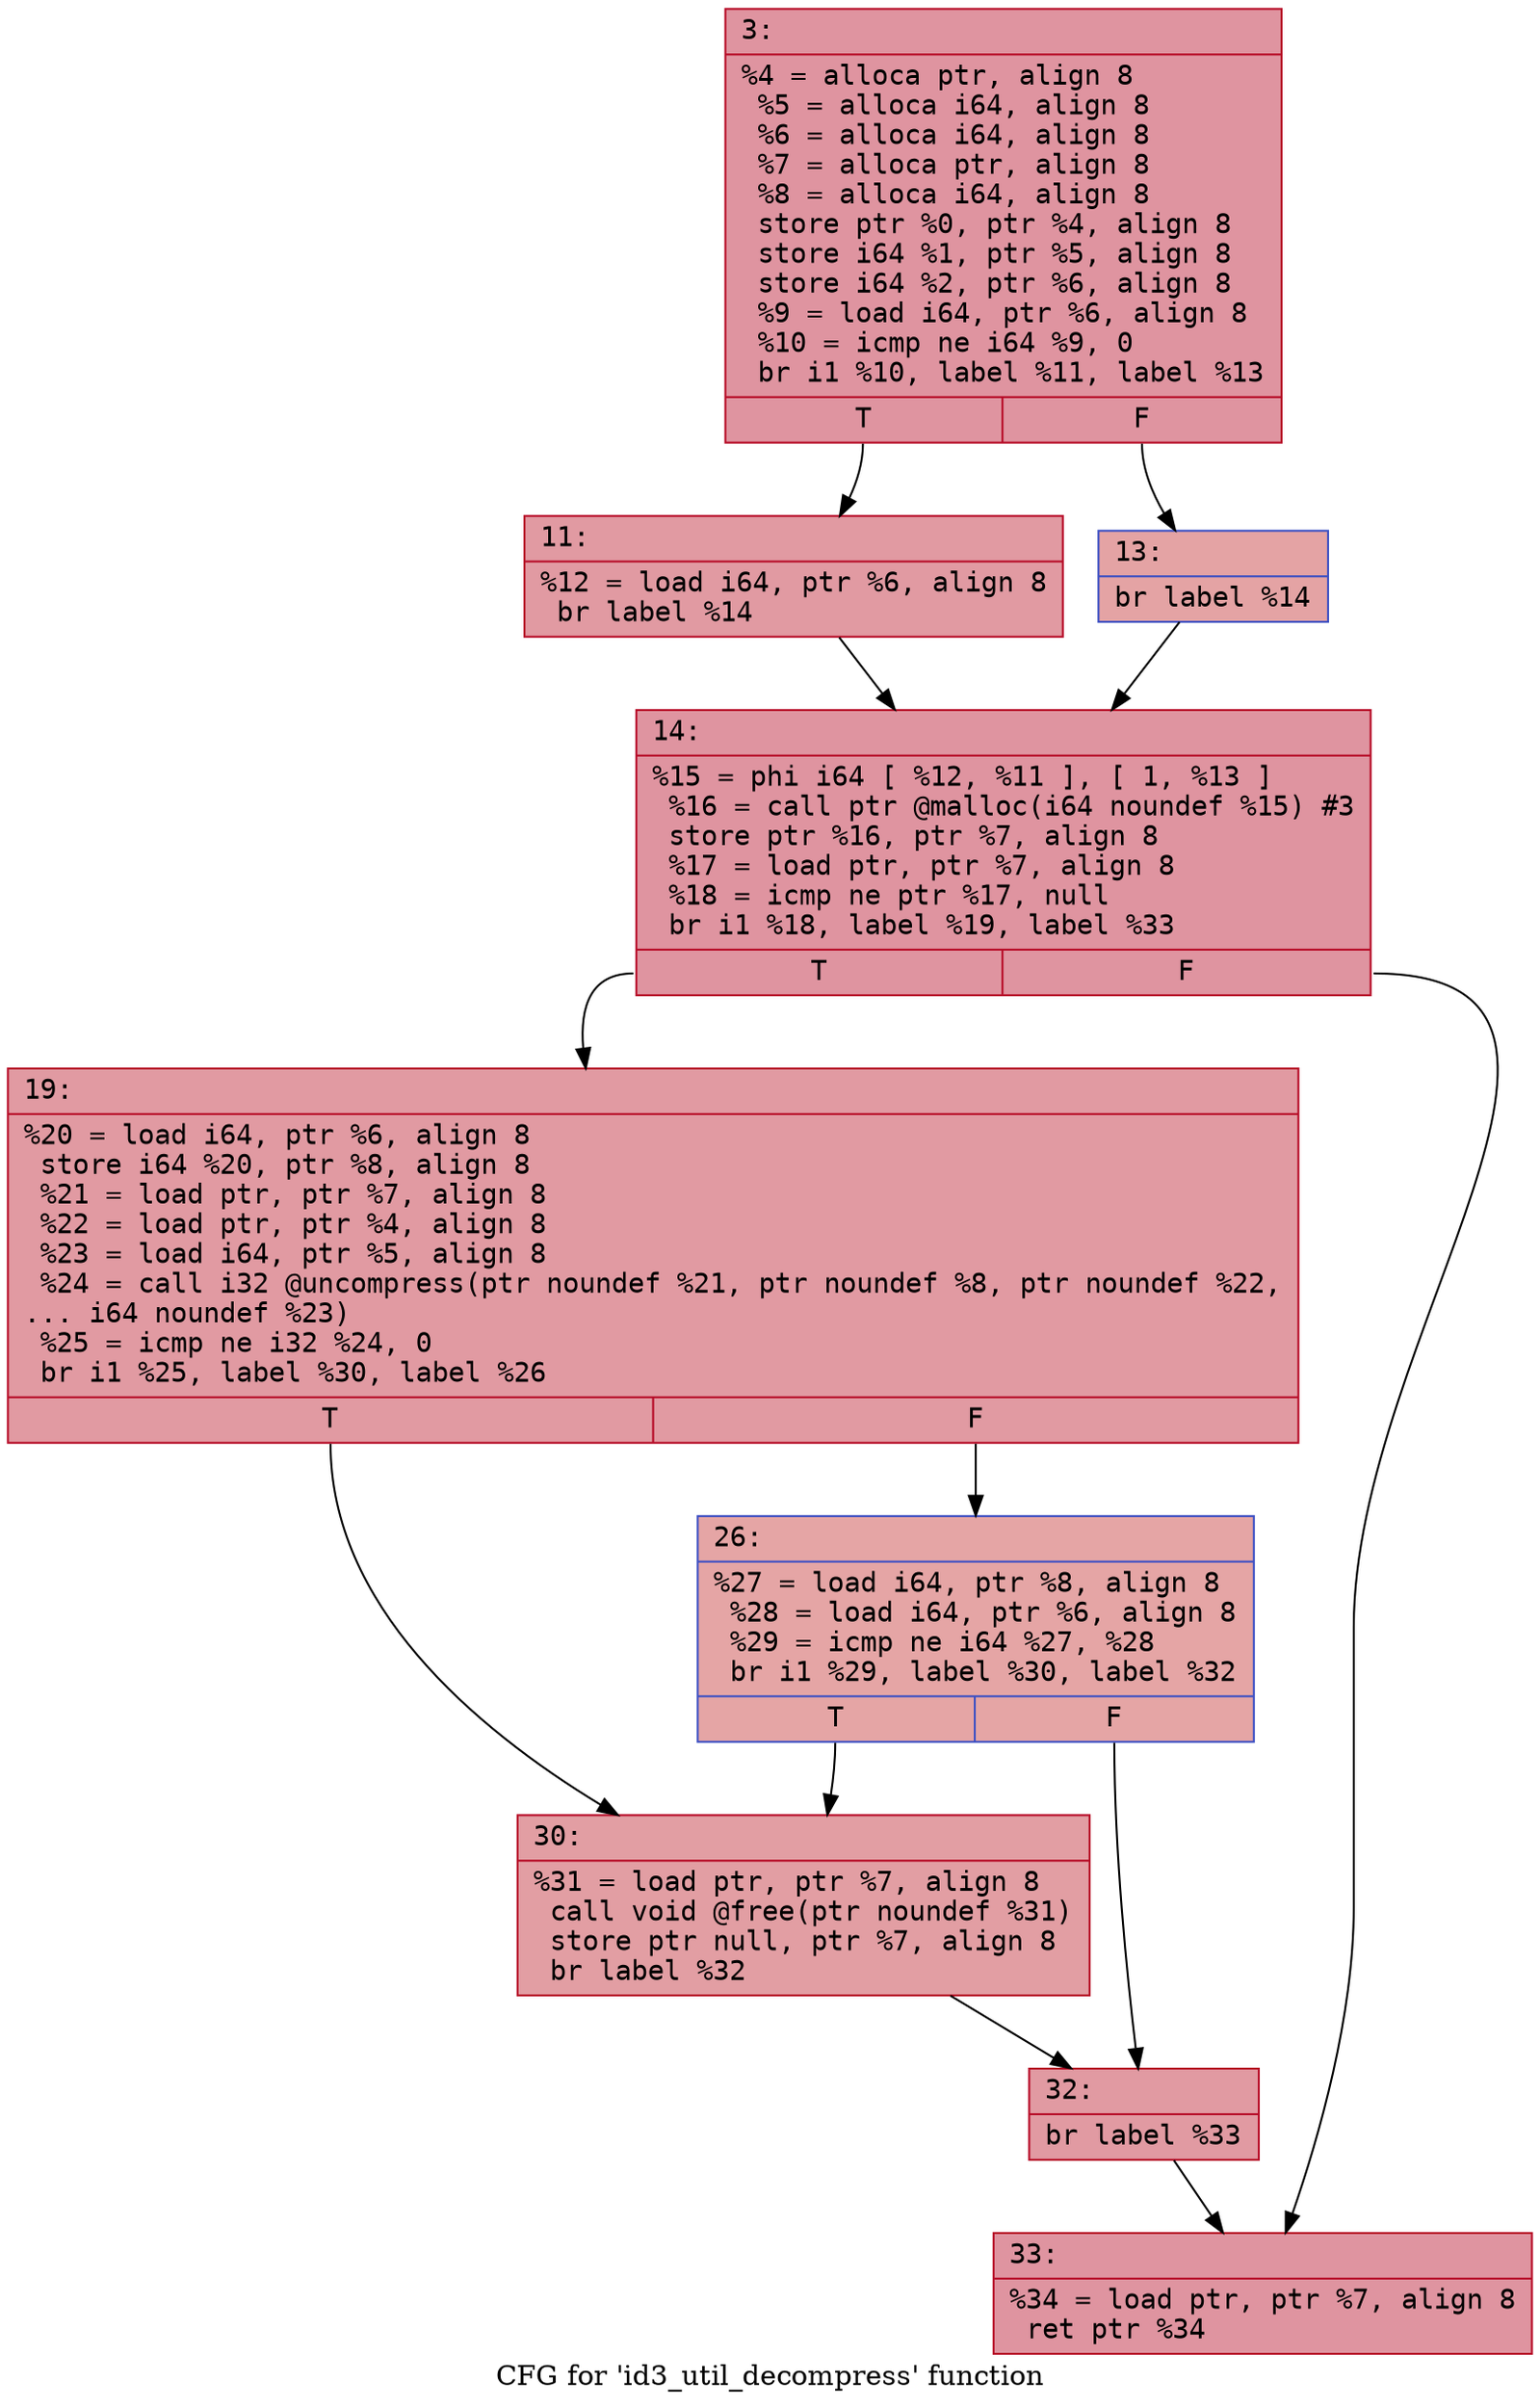 digraph "CFG for 'id3_util_decompress' function" {
	label="CFG for 'id3_util_decompress' function";

	Node0x60000048abc0 [shape=record,color="#b70d28ff", style=filled, fillcolor="#b70d2870" fontname="Courier",label="{3:\l|  %4 = alloca ptr, align 8\l  %5 = alloca i64, align 8\l  %6 = alloca i64, align 8\l  %7 = alloca ptr, align 8\l  %8 = alloca i64, align 8\l  store ptr %0, ptr %4, align 8\l  store i64 %1, ptr %5, align 8\l  store i64 %2, ptr %6, align 8\l  %9 = load i64, ptr %6, align 8\l  %10 = icmp ne i64 %9, 0\l  br i1 %10, label %11, label %13\l|{<s0>T|<s1>F}}"];
	Node0x60000048abc0:s0 -> Node0x60000048ac10[tooltip="3 -> 11\nProbability 62.50%" ];
	Node0x60000048abc0:s1 -> Node0x60000048ac60[tooltip="3 -> 13\nProbability 37.50%" ];
	Node0x60000048ac10 [shape=record,color="#b70d28ff", style=filled, fillcolor="#bb1b2c70" fontname="Courier",label="{11:\l|  %12 = load i64, ptr %6, align 8\l  br label %14\l}"];
	Node0x60000048ac10 -> Node0x60000048acb0[tooltip="11 -> 14\nProbability 100.00%" ];
	Node0x60000048ac60 [shape=record,color="#3d50c3ff", style=filled, fillcolor="#c32e3170" fontname="Courier",label="{13:\l|  br label %14\l}"];
	Node0x60000048ac60 -> Node0x60000048acb0[tooltip="13 -> 14\nProbability 100.00%" ];
	Node0x60000048acb0 [shape=record,color="#b70d28ff", style=filled, fillcolor="#b70d2870" fontname="Courier",label="{14:\l|  %15 = phi i64 [ %12, %11 ], [ 1, %13 ]\l  %16 = call ptr @malloc(i64 noundef %15) #3\l  store ptr %16, ptr %7, align 8\l  %17 = load ptr, ptr %7, align 8\l  %18 = icmp ne ptr %17, null\l  br i1 %18, label %19, label %33\l|{<s0>T|<s1>F}}"];
	Node0x60000048acb0:s0 -> Node0x60000048ad00[tooltip="14 -> 19\nProbability 62.50%" ];
	Node0x60000048acb0:s1 -> Node0x60000048ae40[tooltip="14 -> 33\nProbability 37.50%" ];
	Node0x60000048ad00 [shape=record,color="#b70d28ff", style=filled, fillcolor="#bb1b2c70" fontname="Courier",label="{19:\l|  %20 = load i64, ptr %6, align 8\l  store i64 %20, ptr %8, align 8\l  %21 = load ptr, ptr %7, align 8\l  %22 = load ptr, ptr %4, align 8\l  %23 = load i64, ptr %5, align 8\l  %24 = call i32 @uncompress(ptr noundef %21, ptr noundef %8, ptr noundef %22,\l... i64 noundef %23)\l  %25 = icmp ne i32 %24, 0\l  br i1 %25, label %30, label %26\l|{<s0>T|<s1>F}}"];
	Node0x60000048ad00:s0 -> Node0x60000048ada0[tooltip="19 -> 30\nProbability 62.50%" ];
	Node0x60000048ad00:s1 -> Node0x60000048ad50[tooltip="19 -> 26\nProbability 37.50%" ];
	Node0x60000048ad50 [shape=record,color="#3d50c3ff", style=filled, fillcolor="#c5333470" fontname="Courier",label="{26:\l|  %27 = load i64, ptr %8, align 8\l  %28 = load i64, ptr %6, align 8\l  %29 = icmp ne i64 %27, %28\l  br i1 %29, label %30, label %32\l|{<s0>T|<s1>F}}"];
	Node0x60000048ad50:s0 -> Node0x60000048ada0[tooltip="26 -> 30\nProbability 50.00%" ];
	Node0x60000048ad50:s1 -> Node0x60000048adf0[tooltip="26 -> 32\nProbability 50.00%" ];
	Node0x60000048ada0 [shape=record,color="#b70d28ff", style=filled, fillcolor="#be242e70" fontname="Courier",label="{30:\l|  %31 = load ptr, ptr %7, align 8\l  call void @free(ptr noundef %31)\l  store ptr null, ptr %7, align 8\l  br label %32\l}"];
	Node0x60000048ada0 -> Node0x60000048adf0[tooltip="30 -> 32\nProbability 100.00%" ];
	Node0x60000048adf0 [shape=record,color="#b70d28ff", style=filled, fillcolor="#bb1b2c70" fontname="Courier",label="{32:\l|  br label %33\l}"];
	Node0x60000048adf0 -> Node0x60000048ae40[tooltip="32 -> 33\nProbability 100.00%" ];
	Node0x60000048ae40 [shape=record,color="#b70d28ff", style=filled, fillcolor="#b70d2870" fontname="Courier",label="{33:\l|  %34 = load ptr, ptr %7, align 8\l  ret ptr %34\l}"];
}
